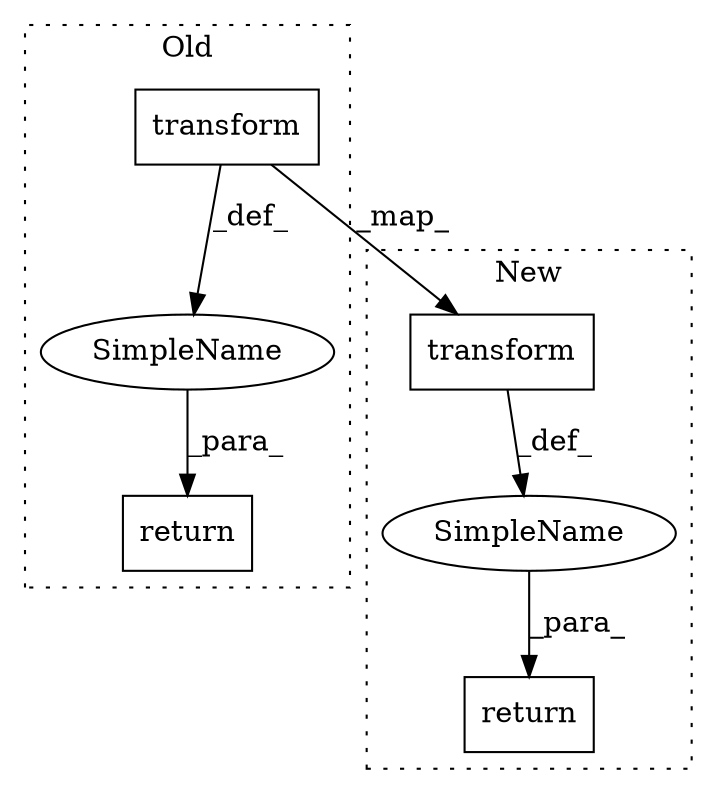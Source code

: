digraph G {
subgraph cluster0 {
1 [label="transform" a="32" s="1130,1141" l="10,1" shape="box"];
5 [label="SimpleName" a="42" s="" l="" shape="ellipse"];
6 [label="return" a="41" s="1114" l="7" shape="box"];
label = "Old";
style="dotted";
}
subgraph cluster1 {
2 [label="transform" a="32" s="1518,1637" l="21,-5" shape="box"];
3 [label="SimpleName" a="42" s="" l="" shape="ellipse"];
4 [label="return" a="41" s="1502" l="7" shape="box"];
label = "New";
style="dotted";
}
1 -> 5 [label="_def_"];
1 -> 2 [label="_map_"];
2 -> 3 [label="_def_"];
3 -> 4 [label="_para_"];
5 -> 6 [label="_para_"];
}